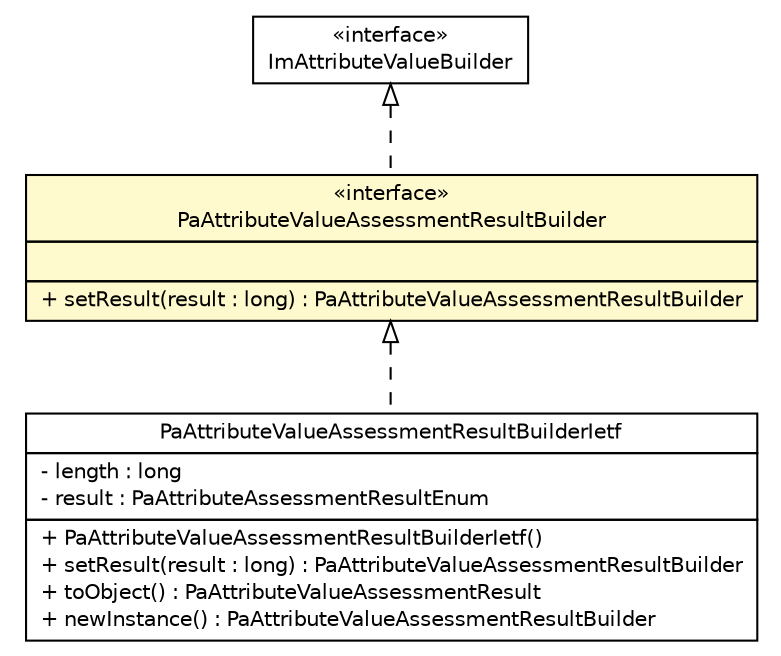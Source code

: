 #!/usr/local/bin/dot
#
# Class diagram 
# Generated by UMLGraph version R5_6 (http://www.umlgraph.org/)
#

digraph G {
	edge [fontname="Helvetica",fontsize=10,labelfontname="Helvetica",labelfontsize=10];
	node [fontname="Helvetica",fontsize=10,shape=plaintext];
	nodesep=0.25;
	ranksep=0.5;
	// de.hsbremen.tc.tnc.message.m.attribute.ImAttributeValueBuilder
	c65371 [label=<<table title="de.hsbremen.tc.tnc.message.m.attribute.ImAttributeValueBuilder" border="0" cellborder="1" cellspacing="0" cellpadding="2" port="p" href="../../../../../de/hsbremen/tc/tnc/message/m/attribute/ImAttributeValueBuilder.html">
		<tr><td><table border="0" cellspacing="0" cellpadding="1">
<tr><td align="center" balign="center"> &#171;interface&#187; </td></tr>
<tr><td align="center" balign="center"> ImAttributeValueBuilder </td></tr>
		</table></td></tr>
		</table>>, URL="../../../../../de/hsbremen/tc/tnc/message/m/attribute/ImAttributeValueBuilder.html", fontname="Helvetica", fontcolor="black", fontsize=10.0];
	// org.ietf.nea.pa.attribute.PaAttributeValueAssessmentResultBuilder
	c65566 [label=<<table title="org.ietf.nea.pa.attribute.PaAttributeValueAssessmentResultBuilder" border="0" cellborder="1" cellspacing="0" cellpadding="2" port="p" bgcolor="lemonChiffon" href="./PaAttributeValueAssessmentResultBuilder.html">
		<tr><td><table border="0" cellspacing="0" cellpadding="1">
<tr><td align="center" balign="center"> &#171;interface&#187; </td></tr>
<tr><td align="center" balign="center"> PaAttributeValueAssessmentResultBuilder </td></tr>
		</table></td></tr>
		<tr><td><table border="0" cellspacing="0" cellpadding="1">
<tr><td align="left" balign="left">  </td></tr>
		</table></td></tr>
		<tr><td><table border="0" cellspacing="0" cellpadding="1">
<tr><td align="left" balign="left"> + setResult(result : long) : PaAttributeValueAssessmentResultBuilder </td></tr>
		</table></td></tr>
		</table>>, URL="./PaAttributeValueAssessmentResultBuilder.html", fontname="Helvetica", fontcolor="black", fontsize=10.0];
	// org.ietf.nea.pa.attribute.PaAttributeValueAssessmentResultBuilderIetf
	c65571 [label=<<table title="org.ietf.nea.pa.attribute.PaAttributeValueAssessmentResultBuilderIetf" border="0" cellborder="1" cellspacing="0" cellpadding="2" port="p" href="./PaAttributeValueAssessmentResultBuilderIetf.html">
		<tr><td><table border="0" cellspacing="0" cellpadding="1">
<tr><td align="center" balign="center"> PaAttributeValueAssessmentResultBuilderIetf </td></tr>
		</table></td></tr>
		<tr><td><table border="0" cellspacing="0" cellpadding="1">
<tr><td align="left" balign="left"> - length : long </td></tr>
<tr><td align="left" balign="left"> - result : PaAttributeAssessmentResultEnum </td></tr>
		</table></td></tr>
		<tr><td><table border="0" cellspacing="0" cellpadding="1">
<tr><td align="left" balign="left"> + PaAttributeValueAssessmentResultBuilderIetf() </td></tr>
<tr><td align="left" balign="left"> + setResult(result : long) : PaAttributeValueAssessmentResultBuilder </td></tr>
<tr><td align="left" balign="left"> + toObject() : PaAttributeValueAssessmentResult </td></tr>
<tr><td align="left" balign="left"> + newInstance() : PaAttributeValueAssessmentResultBuilder </td></tr>
		</table></td></tr>
		</table>>, URL="./PaAttributeValueAssessmentResultBuilderIetf.html", fontname="Helvetica", fontcolor="black", fontsize=10.0];
	//org.ietf.nea.pa.attribute.PaAttributeValueAssessmentResultBuilder implements de.hsbremen.tc.tnc.message.m.attribute.ImAttributeValueBuilder
	c65371:p -> c65566:p [dir=back,arrowtail=empty,style=dashed];
	//org.ietf.nea.pa.attribute.PaAttributeValueAssessmentResultBuilderIetf implements org.ietf.nea.pa.attribute.PaAttributeValueAssessmentResultBuilder
	c65566:p -> c65571:p [dir=back,arrowtail=empty,style=dashed];
}

